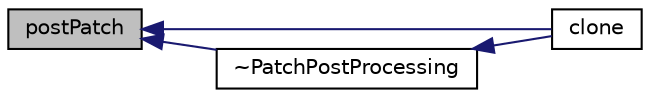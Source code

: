 digraph "postPatch"
{
  bgcolor="transparent";
  edge [fontname="Helvetica",fontsize="10",labelfontname="Helvetica",labelfontsize="10"];
  node [fontname="Helvetica",fontsize="10",shape=record];
  rankdir="LR";
  Node1 [label="postPatch",height=0.2,width=0.4,color="black", fillcolor="grey75", style="filled", fontcolor="black"];
  Node1 -> Node2 [dir="back",color="midnightblue",fontsize="10",style="solid",fontname="Helvetica"];
  Node2 [label="clone",height=0.2,width=0.4,color="black",URL="$a01848.html#aaa3c9cda3791cd2e3e73d09b31369c8f",tooltip="Construct and return a clone. "];
  Node1 -> Node3 [dir="back",color="midnightblue",fontsize="10",style="solid",fontname="Helvetica"];
  Node3 [label="~PatchPostProcessing",height=0.2,width=0.4,color="black",URL="$a01848.html#a933f225a95d856278f22684aa672b542",tooltip="Destructor. "];
  Node3 -> Node2 [dir="back",color="midnightblue",fontsize="10",style="solid",fontname="Helvetica"];
}
